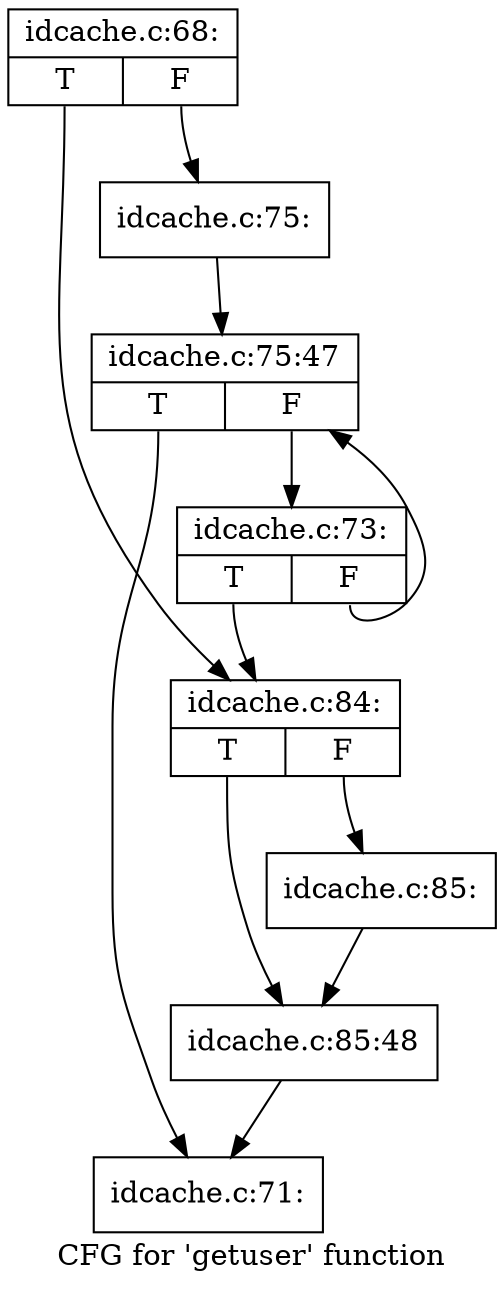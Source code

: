 digraph "CFG for 'getuser' function" {
	label="CFG for 'getuser' function";

	Node0xc5e69d0 [shape=record,label="{idcache.c:68:|{<s0>T|<s1>F}}"];
	Node0xc5e69d0:s0 -> Node0xc5f5200;
	Node0xc5e69d0:s1 -> Node0xc615f80;
	Node0xc615f80 [shape=record,label="{idcache.c:75:}"];
	Node0xc615f80 -> Node0xc5f3c20;
	Node0xc5f3c20 [shape=record,label="{idcache.c:75:47|{<s0>T|<s1>F}}"];
	Node0xc5f3c20:s0 -> Node0xc5f5270;
	Node0xc5f3c20:s1 -> Node0xc5f3b90;
	Node0xc5f3b90 [shape=record,label="{idcache.c:73:|{<s0>T|<s1>F}}"];
	Node0xc5f3b90:s0 -> Node0xc5f5200;
	Node0xc5f3b90:s1 -> Node0xc5f3c20;
	Node0xc5f5200 [shape=record,label="{idcache.c:84:|{<s0>T|<s1>F}}"];
	Node0xc5f5200:s0 -> Node0xc5f6640;
	Node0xc5f5200:s1 -> Node0xc5eef00;
	Node0xc5eef00 [shape=record,label="{idcache.c:85:}"];
	Node0xc5eef00 -> Node0xc5f6640;
	Node0xc5f6640 [shape=record,label="{idcache.c:85:48}"];
	Node0xc5f6640 -> Node0xc5f5270;
	Node0xc5f5270 [shape=record,label="{idcache.c:71:}"];
}
